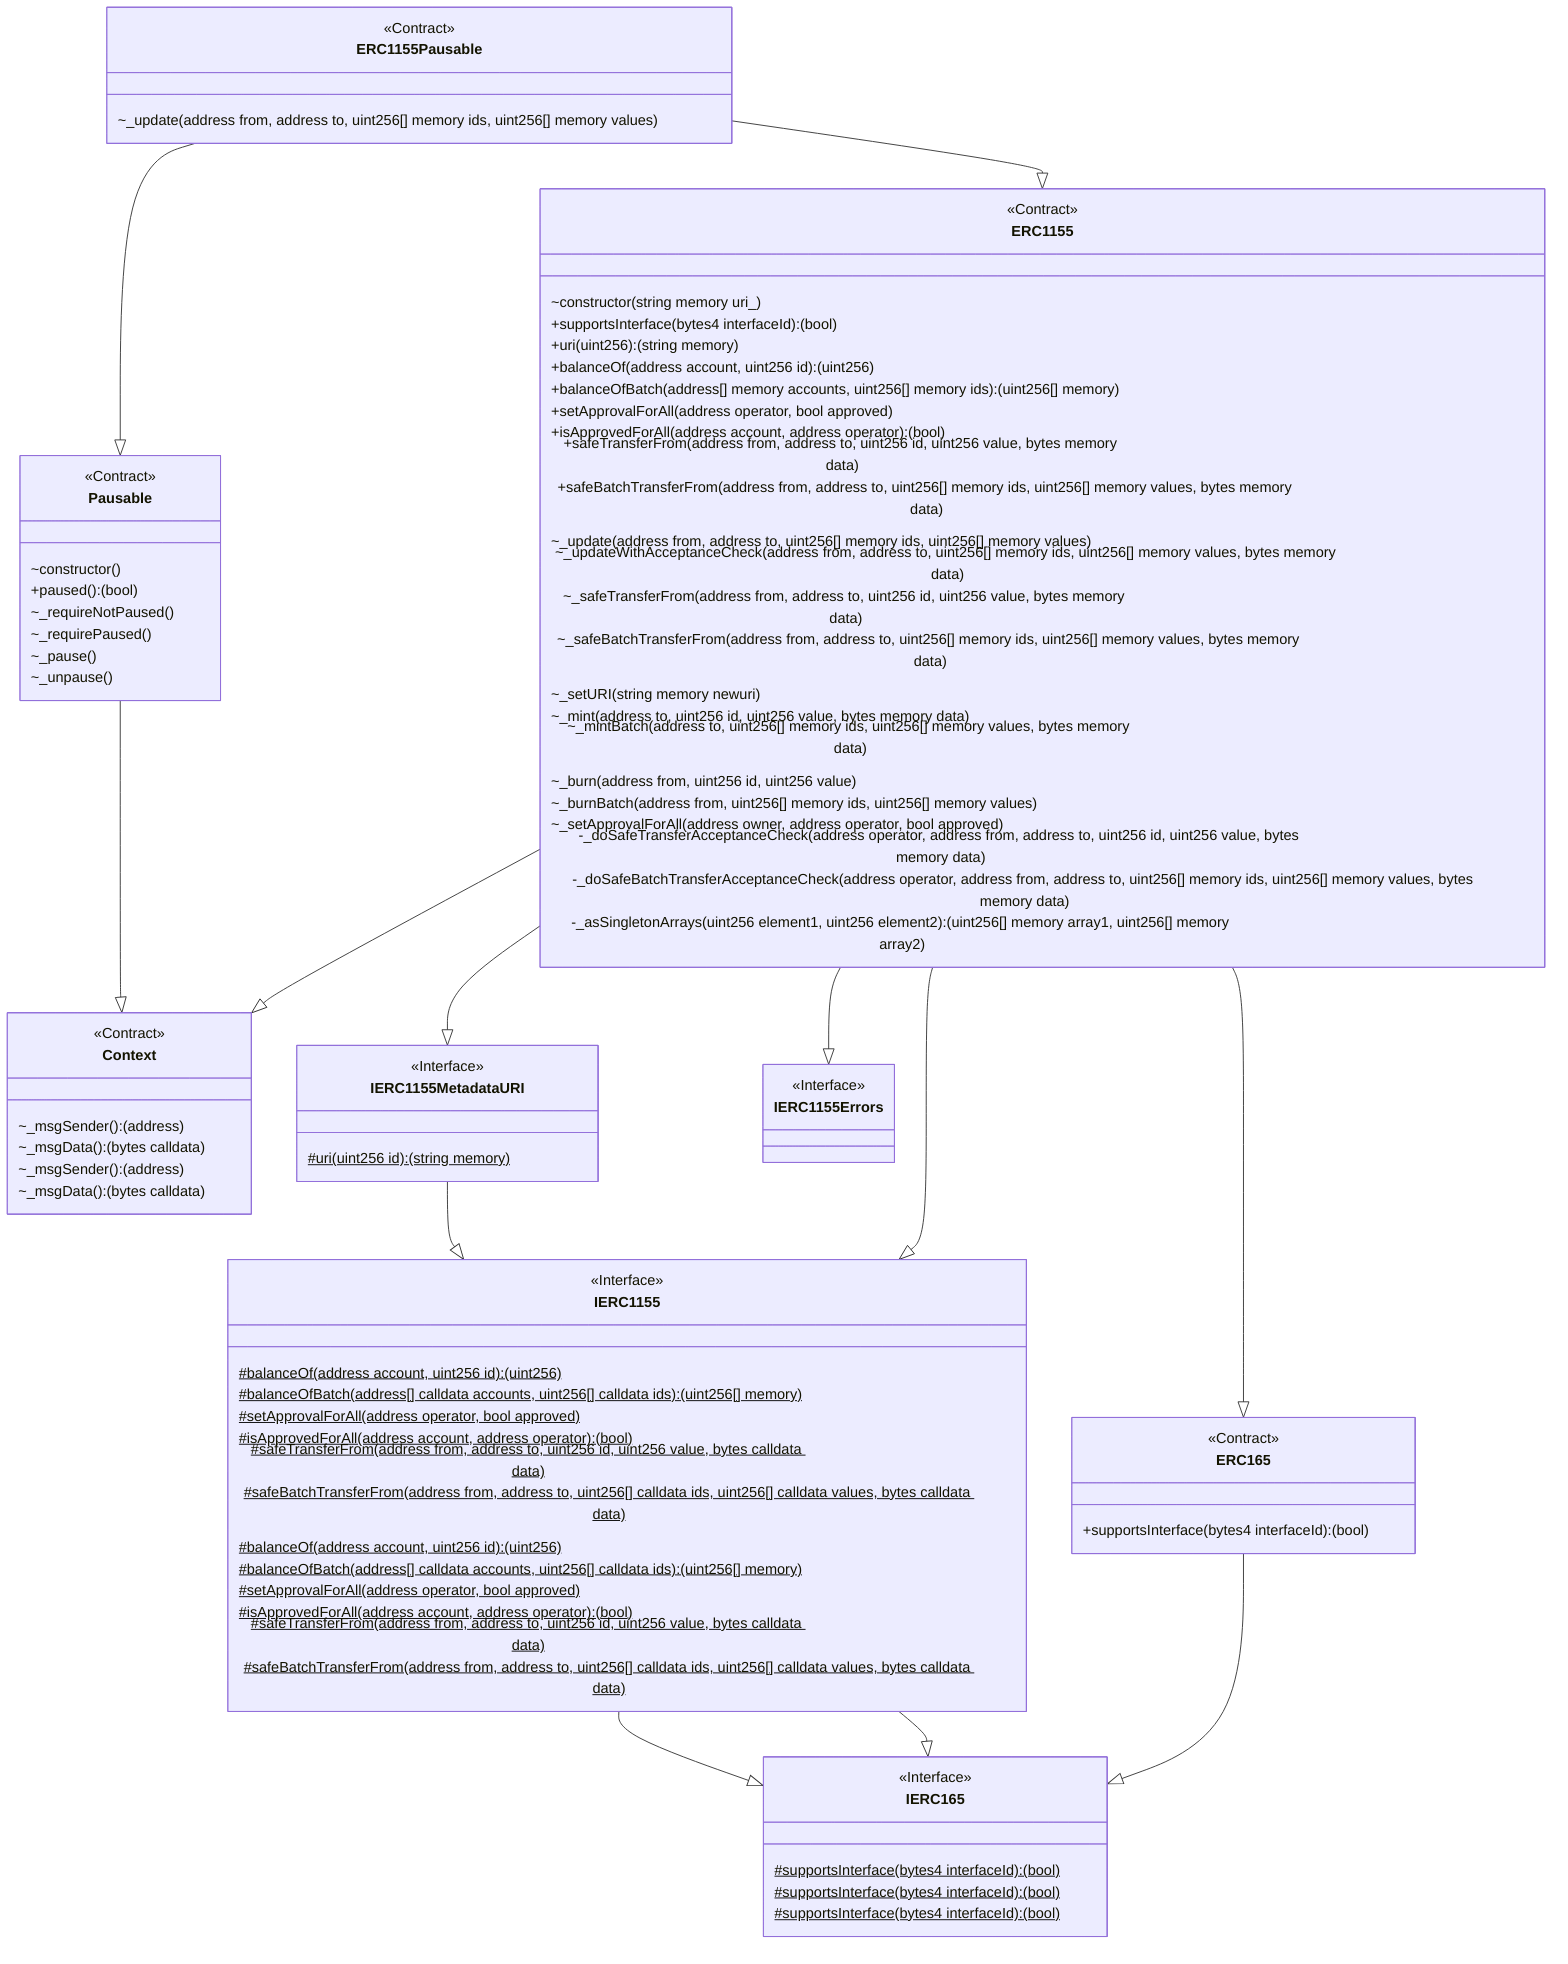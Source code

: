 classDiagram
  %% 939:412:4
  class ERC1155Pausable {
    <<Contract>>
    ~_update(address from, address to, uint256[] memory ids, uint256[] memory values)
  }
  
  ERC1155Pausable --|> ERC1155
  
  %% 727:16204:1
  class ERC1155 {
    <<Contract>>
    ~constructor(string memory uri_)
    +supportsInterface(bytes4 interfaceId): (bool)
    +uri(uint256): (string memory)
    +balanceOf(address account, uint256 id): (uint256)
    +balanceOfBatch(address[] memory accounts, uint256[] memory ids): (uint256[] memory)
    +setApprovalForAll(address operator, bool approved)
    +isApprovedForAll(address account, address operator): (bool)
    +safeTransferFrom(address from, address to, uint256 id, uint256 value, bytes memory data)
    +safeBatchTransferFrom(address from, address to, uint256[] memory ids, uint256[] memory values, bytes memory data)
    ~_update(address from, address to, uint256[] memory ids, uint256[] memory values)
    ~_updateWithAcceptanceCheck(address from, address to, uint256[] memory ids, uint256[] memory values, bytes memory data)
    ~_safeTransferFrom(address from, address to, uint256 id, uint256 value, bytes memory data)
    ~_safeBatchTransferFrom(address from, address to, uint256[] memory ids, uint256[] memory values, bytes memory data)
    ~_setURI(string memory newuri)
    ~_mint(address to, uint256 id, uint256 value, bytes memory data)
    ~_mintBatch(address to, uint256[] memory ids, uint256[] memory values, bytes memory data)
    ~_burn(address from, uint256 id, uint256 value)
    ~_burnBatch(address from, uint256[] memory ids, uint256[] memory values)
    ~_setApprovalForAll(address owner, address operator, bool approved)
    -_doSafeTransferAcceptanceCheck(address operator, address from, address to, uint256 id, uint256 value, bytes memory data)
    -_doSafeBatchTransferAcceptanceCheck(address operator, address from, address to, uint256[] memory ids, uint256[] memory values, bytes memory data)
    -_asSingletonArrays(uint256 element1, uint256 element2): (uint256[] memory array1, uint256[] memory array2)
  }
  
  ERC1155 --|> Context
  
  %% 624:235:7
  class Context {
    <<Contract>>
    ~_msgSender(): (address)
    ~_msgData(): (bytes calldata)
  }
  
  ERC1155 --|> ERC165
  
  %% 659:251:10
  class ERC165 {
    <<Contract>>
    +supportsInterface(bytes4 interfaceId): (bool)
  }
  
  ERC165 --|> IERC165
  
  %% 421:447:11
  class IERC165 {
    <<Interface>>
    #supportsInterface(bytes4 interfaceId): (bool)$
  }
  
  ERC1155 --|> IERC1155
  
  %% 336:4384:2
  class IERC1155 {
    <<Interface>>
    #balanceOf(address account, uint256 id): (uint256)$
    #balanceOfBatch(address[] calldata accounts, uint256[] calldata ids): (uint256[] memory)$
    #setApprovalForAll(address operator, bool approved)$
    #isApprovedForAll(address account, address operator): (bool)$
    #safeTransferFrom(address from, address to, uint256 id, uint256 value, bytes calldata data)$
    #safeBatchTransferFrom(address from, address to, uint256[] calldata ids, uint256[] calldata values, bytes calldata data)$
  }
  
  IERC1155 --|> IERC165
  
  %% 421:447:11
  class IERC165 {
    <<Interface>>
    #supportsInterface(bytes4 interfaceId): (bool)$
  }
  
  ERC1155 --|> IERC1155MetadataURI
  
  %% 366:310:5
  class IERC1155MetadataURI {
    <<Interface>>
    #uri(uint256 id): (string memory)$
  }
  
  IERC1155MetadataURI --|> IERC1155
  
  %% 336:4384:2
  class IERC1155 {
    <<Interface>>
    #balanceOf(address account, uint256 id): (uint256)$
    #balanceOfBatch(address[] calldata accounts, uint256[] calldata ids): (uint256[] memory)$
    #setApprovalForAll(address operator, bool approved)$
    #isApprovedForAll(address account, address operator): (bool)$
    #safeTransferFrom(address from, address to, uint256 id, uint256 value, bytes calldata data)$
    #safeBatchTransferFrom(address from, address to, uint256[] calldata ids, uint256[] calldata values, bytes calldata data)$
  }
  
  IERC1155 --|> IERC165
  
  %% 421:447:11
  class IERC165 {
    <<Interface>>
    #supportsInterface(bytes4 interfaceId): (bool)$
  }
  
  ERC1155 --|> IERC1155Errors
  
  %% 4424:2107:0
  class IERC1155Errors {
    <<Interface>>
  }
  
  ERC1155Pausable --|> Pausable
  
  %% 615:2214:8
  class Pausable {
    <<Contract>>
    ~constructor()
    +paused(): (bool)
    ~_requireNotPaused()
    ~_requirePaused()
    ~_pause()
    ~_unpause()
  }
  
  Pausable --|> Context
  
  %% 624:235:7
  class Context {
    <<Contract>>
    ~_msgSender(): (address)
    ~_msgData(): (bytes calldata)
  }